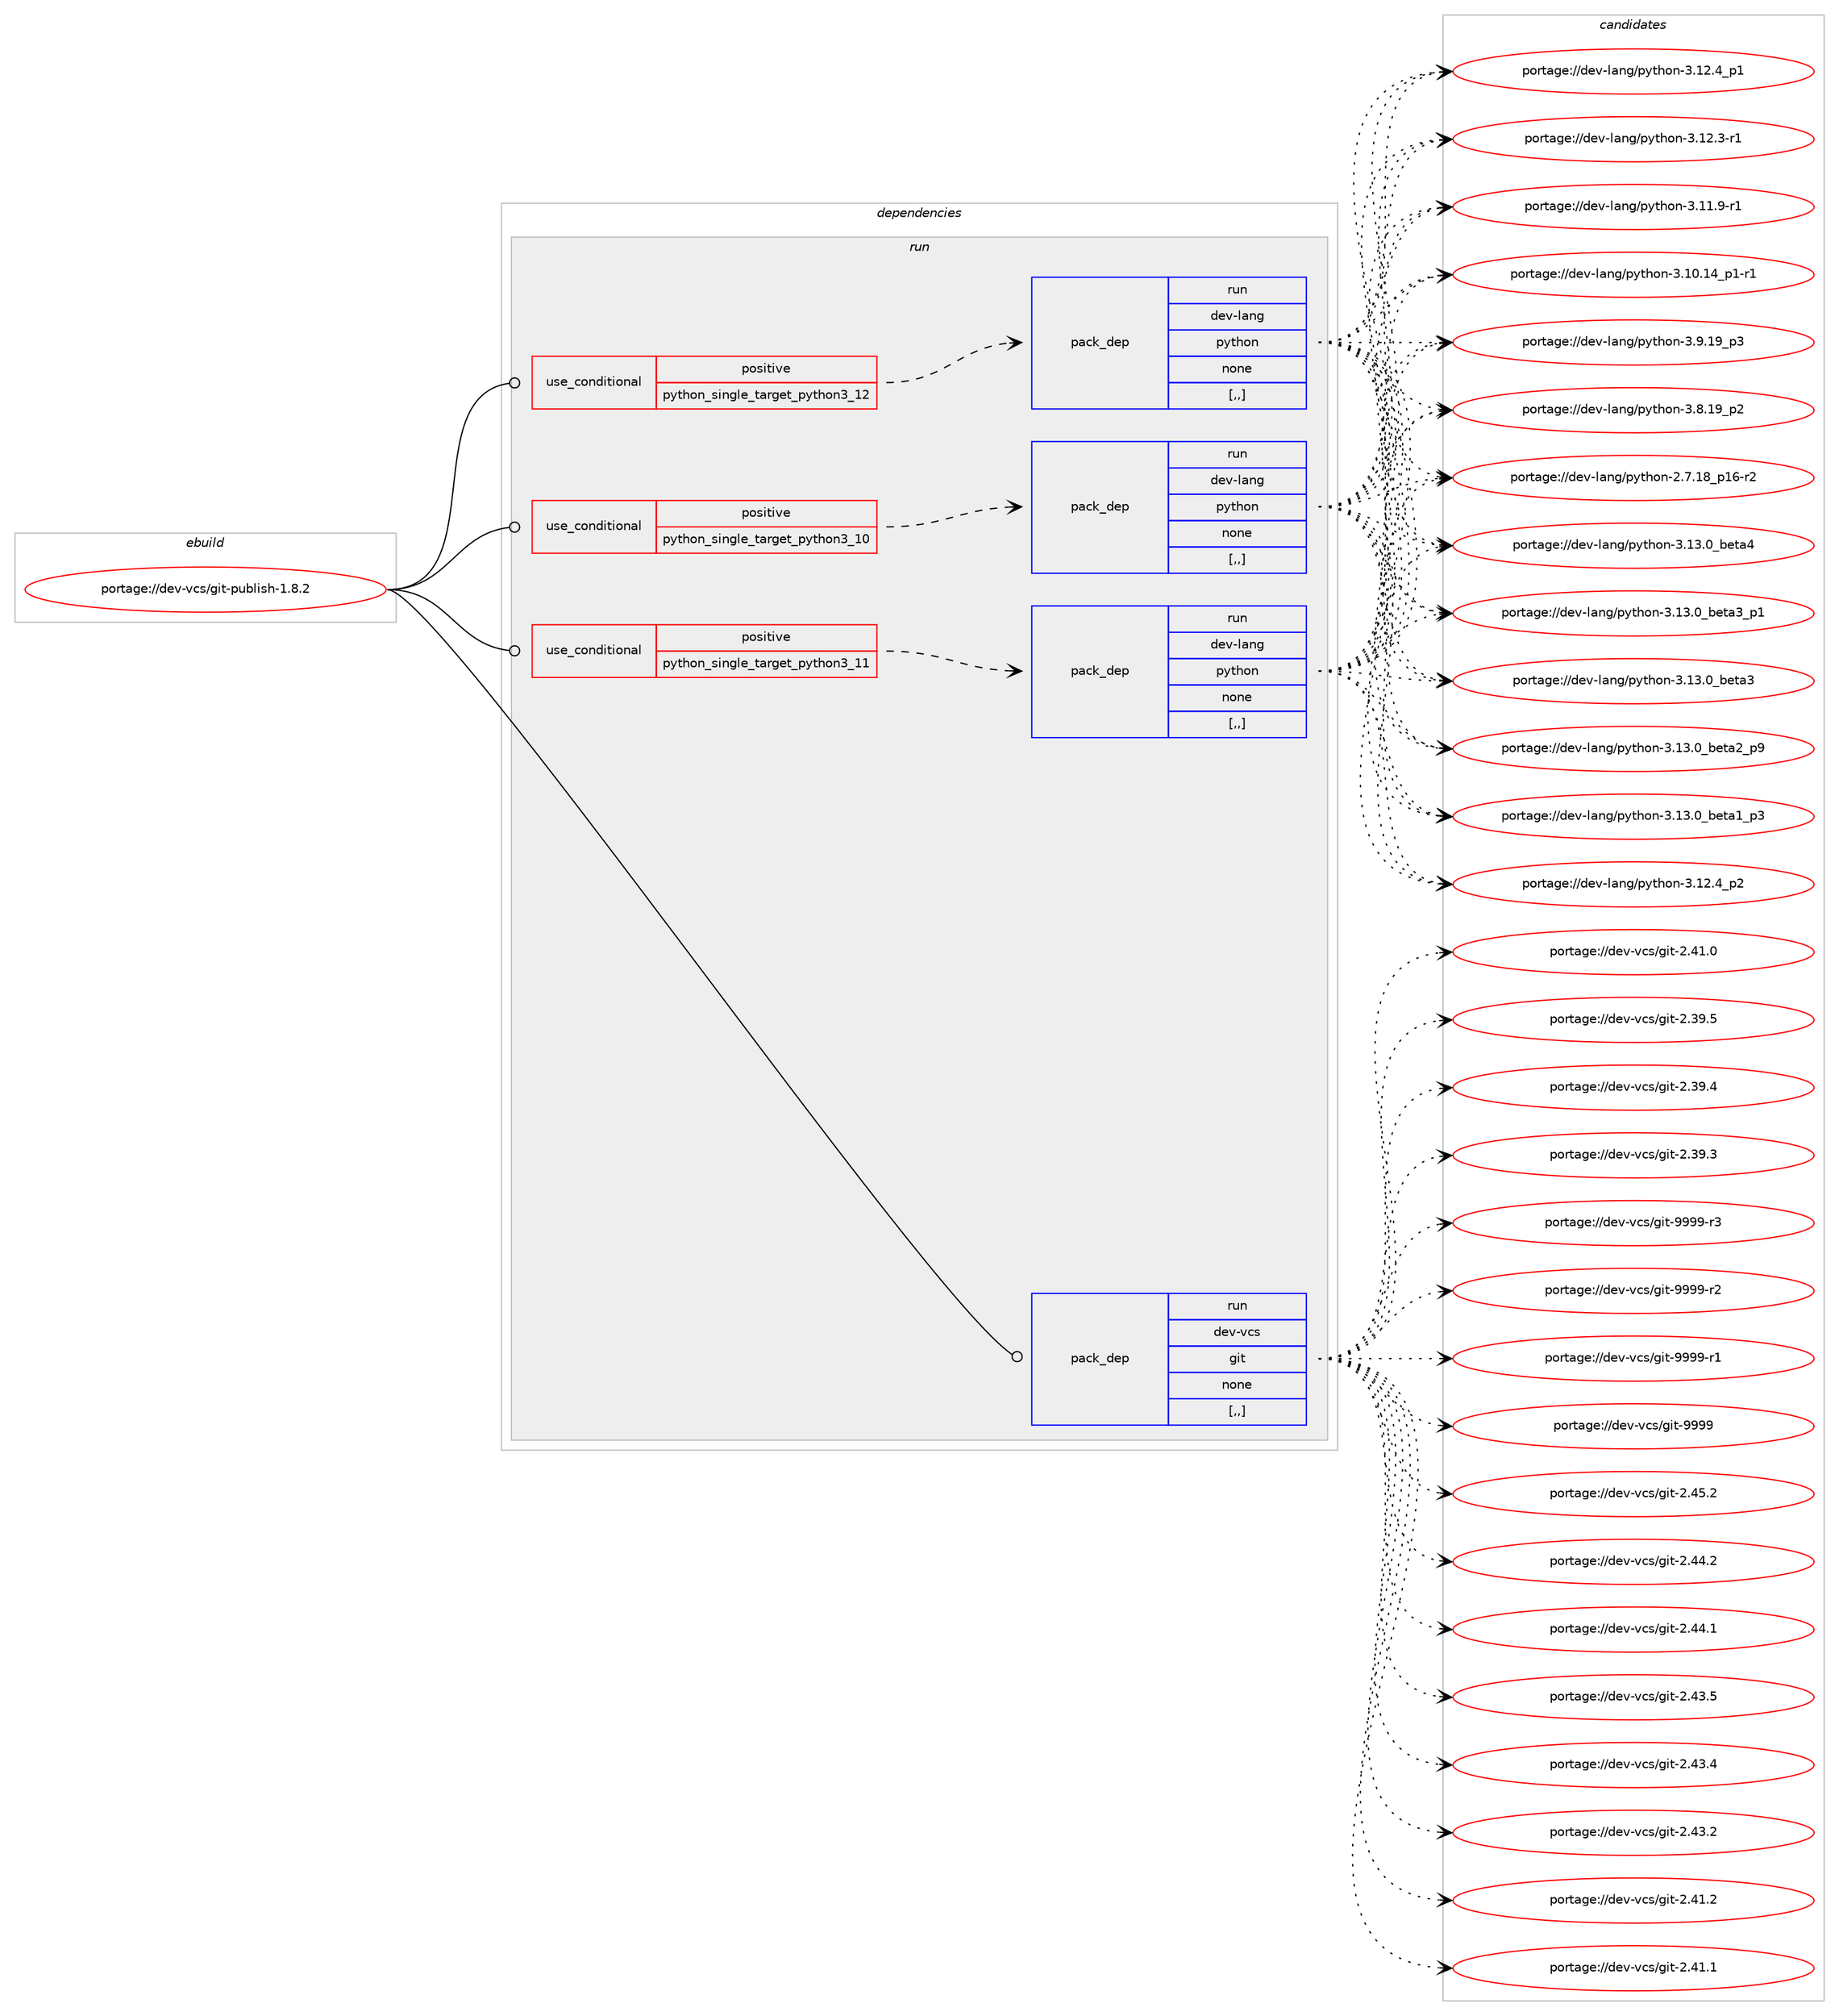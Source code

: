 digraph prolog {

# *************
# Graph options
# *************

newrank=true;
concentrate=true;
compound=true;
graph [rankdir=LR,fontname=Helvetica,fontsize=10,ranksep=1.5];#, ranksep=2.5, nodesep=0.2];
edge  [arrowhead=vee];
node  [fontname=Helvetica,fontsize=10];

# **********
# The ebuild
# **********

subgraph cluster_leftcol {
color=gray;
label=<<i>ebuild</i>>;
id [label="portage://dev-vcs/git-publish-1.8.2", color=red, width=4, href="../dev-vcs/git-publish-1.8.2.svg"];
}

# ****************
# The dependencies
# ****************

subgraph cluster_midcol {
color=gray;
label=<<i>dependencies</i>>;
subgraph cluster_compile {
fillcolor="#eeeeee";
style=filled;
label=<<i>compile</i>>;
}
subgraph cluster_compileandrun {
fillcolor="#eeeeee";
style=filled;
label=<<i>compile and run</i>>;
}
subgraph cluster_run {
fillcolor="#eeeeee";
style=filled;
label=<<i>run</i>>;
subgraph cond62496 {
dependency222244 [label=<<TABLE BORDER="0" CELLBORDER="1" CELLSPACING="0" CELLPADDING="4"><TR><TD ROWSPAN="3" CELLPADDING="10">use_conditional</TD></TR><TR><TD>positive</TD></TR><TR><TD>python_single_target_python3_10</TD></TR></TABLE>>, shape=none, color=red];
subgraph pack158286 {
dependency222245 [label=<<TABLE BORDER="0" CELLBORDER="1" CELLSPACING="0" CELLPADDING="4" WIDTH="220"><TR><TD ROWSPAN="6" CELLPADDING="30">pack_dep</TD></TR><TR><TD WIDTH="110">run</TD></TR><TR><TD>dev-lang</TD></TR><TR><TD>python</TD></TR><TR><TD>none</TD></TR><TR><TD>[,,]</TD></TR></TABLE>>, shape=none, color=blue];
}
dependency222244:e -> dependency222245:w [weight=20,style="dashed",arrowhead="vee"];
}
id:e -> dependency222244:w [weight=20,style="solid",arrowhead="odot"];
subgraph cond62497 {
dependency222246 [label=<<TABLE BORDER="0" CELLBORDER="1" CELLSPACING="0" CELLPADDING="4"><TR><TD ROWSPAN="3" CELLPADDING="10">use_conditional</TD></TR><TR><TD>positive</TD></TR><TR><TD>python_single_target_python3_11</TD></TR></TABLE>>, shape=none, color=red];
subgraph pack158287 {
dependency222247 [label=<<TABLE BORDER="0" CELLBORDER="1" CELLSPACING="0" CELLPADDING="4" WIDTH="220"><TR><TD ROWSPAN="6" CELLPADDING="30">pack_dep</TD></TR><TR><TD WIDTH="110">run</TD></TR><TR><TD>dev-lang</TD></TR><TR><TD>python</TD></TR><TR><TD>none</TD></TR><TR><TD>[,,]</TD></TR></TABLE>>, shape=none, color=blue];
}
dependency222246:e -> dependency222247:w [weight=20,style="dashed",arrowhead="vee"];
}
id:e -> dependency222246:w [weight=20,style="solid",arrowhead="odot"];
subgraph cond62498 {
dependency222248 [label=<<TABLE BORDER="0" CELLBORDER="1" CELLSPACING="0" CELLPADDING="4"><TR><TD ROWSPAN="3" CELLPADDING="10">use_conditional</TD></TR><TR><TD>positive</TD></TR><TR><TD>python_single_target_python3_12</TD></TR></TABLE>>, shape=none, color=red];
subgraph pack158288 {
dependency222249 [label=<<TABLE BORDER="0" CELLBORDER="1" CELLSPACING="0" CELLPADDING="4" WIDTH="220"><TR><TD ROWSPAN="6" CELLPADDING="30">pack_dep</TD></TR><TR><TD WIDTH="110">run</TD></TR><TR><TD>dev-lang</TD></TR><TR><TD>python</TD></TR><TR><TD>none</TD></TR><TR><TD>[,,]</TD></TR></TABLE>>, shape=none, color=blue];
}
dependency222248:e -> dependency222249:w [weight=20,style="dashed",arrowhead="vee"];
}
id:e -> dependency222248:w [weight=20,style="solid",arrowhead="odot"];
subgraph pack158289 {
dependency222250 [label=<<TABLE BORDER="0" CELLBORDER="1" CELLSPACING="0" CELLPADDING="4" WIDTH="220"><TR><TD ROWSPAN="6" CELLPADDING="30">pack_dep</TD></TR><TR><TD WIDTH="110">run</TD></TR><TR><TD>dev-vcs</TD></TR><TR><TD>git</TD></TR><TR><TD>none</TD></TR><TR><TD>[,,]</TD></TR></TABLE>>, shape=none, color=blue];
}
id:e -> dependency222250:w [weight=20,style="solid",arrowhead="odot"];
}
}

# **************
# The candidates
# **************

subgraph cluster_choices {
rank=same;
color=gray;
label=<<i>candidates</i>>;

subgraph choice158286 {
color=black;
nodesep=1;
choice1001011184510897110103471121211161041111104551464951464895981011169752 [label="portage://dev-lang/python-3.13.0_beta4", color=red, width=4,href="../dev-lang/python-3.13.0_beta4.svg"];
choice10010111845108971101034711212111610411111045514649514648959810111697519511249 [label="portage://dev-lang/python-3.13.0_beta3_p1", color=red, width=4,href="../dev-lang/python-3.13.0_beta3_p1.svg"];
choice1001011184510897110103471121211161041111104551464951464895981011169751 [label="portage://dev-lang/python-3.13.0_beta3", color=red, width=4,href="../dev-lang/python-3.13.0_beta3.svg"];
choice10010111845108971101034711212111610411111045514649514648959810111697509511257 [label="portage://dev-lang/python-3.13.0_beta2_p9", color=red, width=4,href="../dev-lang/python-3.13.0_beta2_p9.svg"];
choice10010111845108971101034711212111610411111045514649514648959810111697499511251 [label="portage://dev-lang/python-3.13.0_beta1_p3", color=red, width=4,href="../dev-lang/python-3.13.0_beta1_p3.svg"];
choice100101118451089711010347112121116104111110455146495046529511250 [label="portage://dev-lang/python-3.12.4_p2", color=red, width=4,href="../dev-lang/python-3.12.4_p2.svg"];
choice100101118451089711010347112121116104111110455146495046529511249 [label="portage://dev-lang/python-3.12.4_p1", color=red, width=4,href="../dev-lang/python-3.12.4_p1.svg"];
choice100101118451089711010347112121116104111110455146495046514511449 [label="portage://dev-lang/python-3.12.3-r1", color=red, width=4,href="../dev-lang/python-3.12.3-r1.svg"];
choice100101118451089711010347112121116104111110455146494946574511449 [label="portage://dev-lang/python-3.11.9-r1", color=red, width=4,href="../dev-lang/python-3.11.9-r1.svg"];
choice100101118451089711010347112121116104111110455146494846495295112494511449 [label="portage://dev-lang/python-3.10.14_p1-r1", color=red, width=4,href="../dev-lang/python-3.10.14_p1-r1.svg"];
choice100101118451089711010347112121116104111110455146574649579511251 [label="portage://dev-lang/python-3.9.19_p3", color=red, width=4,href="../dev-lang/python-3.9.19_p3.svg"];
choice100101118451089711010347112121116104111110455146564649579511250 [label="portage://dev-lang/python-3.8.19_p2", color=red, width=4,href="../dev-lang/python-3.8.19_p2.svg"];
choice100101118451089711010347112121116104111110455046554649569511249544511450 [label="portage://dev-lang/python-2.7.18_p16-r2", color=red, width=4,href="../dev-lang/python-2.7.18_p16-r2.svg"];
dependency222245:e -> choice1001011184510897110103471121211161041111104551464951464895981011169752:w [style=dotted,weight="100"];
dependency222245:e -> choice10010111845108971101034711212111610411111045514649514648959810111697519511249:w [style=dotted,weight="100"];
dependency222245:e -> choice1001011184510897110103471121211161041111104551464951464895981011169751:w [style=dotted,weight="100"];
dependency222245:e -> choice10010111845108971101034711212111610411111045514649514648959810111697509511257:w [style=dotted,weight="100"];
dependency222245:e -> choice10010111845108971101034711212111610411111045514649514648959810111697499511251:w [style=dotted,weight="100"];
dependency222245:e -> choice100101118451089711010347112121116104111110455146495046529511250:w [style=dotted,weight="100"];
dependency222245:e -> choice100101118451089711010347112121116104111110455146495046529511249:w [style=dotted,weight="100"];
dependency222245:e -> choice100101118451089711010347112121116104111110455146495046514511449:w [style=dotted,weight="100"];
dependency222245:e -> choice100101118451089711010347112121116104111110455146494946574511449:w [style=dotted,weight="100"];
dependency222245:e -> choice100101118451089711010347112121116104111110455146494846495295112494511449:w [style=dotted,weight="100"];
dependency222245:e -> choice100101118451089711010347112121116104111110455146574649579511251:w [style=dotted,weight="100"];
dependency222245:e -> choice100101118451089711010347112121116104111110455146564649579511250:w [style=dotted,weight="100"];
dependency222245:e -> choice100101118451089711010347112121116104111110455046554649569511249544511450:w [style=dotted,weight="100"];
}
subgraph choice158287 {
color=black;
nodesep=1;
choice1001011184510897110103471121211161041111104551464951464895981011169752 [label="portage://dev-lang/python-3.13.0_beta4", color=red, width=4,href="../dev-lang/python-3.13.0_beta4.svg"];
choice10010111845108971101034711212111610411111045514649514648959810111697519511249 [label="portage://dev-lang/python-3.13.0_beta3_p1", color=red, width=4,href="../dev-lang/python-3.13.0_beta3_p1.svg"];
choice1001011184510897110103471121211161041111104551464951464895981011169751 [label="portage://dev-lang/python-3.13.0_beta3", color=red, width=4,href="../dev-lang/python-3.13.0_beta3.svg"];
choice10010111845108971101034711212111610411111045514649514648959810111697509511257 [label="portage://dev-lang/python-3.13.0_beta2_p9", color=red, width=4,href="../dev-lang/python-3.13.0_beta2_p9.svg"];
choice10010111845108971101034711212111610411111045514649514648959810111697499511251 [label="portage://dev-lang/python-3.13.0_beta1_p3", color=red, width=4,href="../dev-lang/python-3.13.0_beta1_p3.svg"];
choice100101118451089711010347112121116104111110455146495046529511250 [label="portage://dev-lang/python-3.12.4_p2", color=red, width=4,href="../dev-lang/python-3.12.4_p2.svg"];
choice100101118451089711010347112121116104111110455146495046529511249 [label="portage://dev-lang/python-3.12.4_p1", color=red, width=4,href="../dev-lang/python-3.12.4_p1.svg"];
choice100101118451089711010347112121116104111110455146495046514511449 [label="portage://dev-lang/python-3.12.3-r1", color=red, width=4,href="../dev-lang/python-3.12.3-r1.svg"];
choice100101118451089711010347112121116104111110455146494946574511449 [label="portage://dev-lang/python-3.11.9-r1", color=red, width=4,href="../dev-lang/python-3.11.9-r1.svg"];
choice100101118451089711010347112121116104111110455146494846495295112494511449 [label="portage://dev-lang/python-3.10.14_p1-r1", color=red, width=4,href="../dev-lang/python-3.10.14_p1-r1.svg"];
choice100101118451089711010347112121116104111110455146574649579511251 [label="portage://dev-lang/python-3.9.19_p3", color=red, width=4,href="../dev-lang/python-3.9.19_p3.svg"];
choice100101118451089711010347112121116104111110455146564649579511250 [label="portage://dev-lang/python-3.8.19_p2", color=red, width=4,href="../dev-lang/python-3.8.19_p2.svg"];
choice100101118451089711010347112121116104111110455046554649569511249544511450 [label="portage://dev-lang/python-2.7.18_p16-r2", color=red, width=4,href="../dev-lang/python-2.7.18_p16-r2.svg"];
dependency222247:e -> choice1001011184510897110103471121211161041111104551464951464895981011169752:w [style=dotted,weight="100"];
dependency222247:e -> choice10010111845108971101034711212111610411111045514649514648959810111697519511249:w [style=dotted,weight="100"];
dependency222247:e -> choice1001011184510897110103471121211161041111104551464951464895981011169751:w [style=dotted,weight="100"];
dependency222247:e -> choice10010111845108971101034711212111610411111045514649514648959810111697509511257:w [style=dotted,weight="100"];
dependency222247:e -> choice10010111845108971101034711212111610411111045514649514648959810111697499511251:w [style=dotted,weight="100"];
dependency222247:e -> choice100101118451089711010347112121116104111110455146495046529511250:w [style=dotted,weight="100"];
dependency222247:e -> choice100101118451089711010347112121116104111110455146495046529511249:w [style=dotted,weight="100"];
dependency222247:e -> choice100101118451089711010347112121116104111110455146495046514511449:w [style=dotted,weight="100"];
dependency222247:e -> choice100101118451089711010347112121116104111110455146494946574511449:w [style=dotted,weight="100"];
dependency222247:e -> choice100101118451089711010347112121116104111110455146494846495295112494511449:w [style=dotted,weight="100"];
dependency222247:e -> choice100101118451089711010347112121116104111110455146574649579511251:w [style=dotted,weight="100"];
dependency222247:e -> choice100101118451089711010347112121116104111110455146564649579511250:w [style=dotted,weight="100"];
dependency222247:e -> choice100101118451089711010347112121116104111110455046554649569511249544511450:w [style=dotted,weight="100"];
}
subgraph choice158288 {
color=black;
nodesep=1;
choice1001011184510897110103471121211161041111104551464951464895981011169752 [label="portage://dev-lang/python-3.13.0_beta4", color=red, width=4,href="../dev-lang/python-3.13.0_beta4.svg"];
choice10010111845108971101034711212111610411111045514649514648959810111697519511249 [label="portage://dev-lang/python-3.13.0_beta3_p1", color=red, width=4,href="../dev-lang/python-3.13.0_beta3_p1.svg"];
choice1001011184510897110103471121211161041111104551464951464895981011169751 [label="portage://dev-lang/python-3.13.0_beta3", color=red, width=4,href="../dev-lang/python-3.13.0_beta3.svg"];
choice10010111845108971101034711212111610411111045514649514648959810111697509511257 [label="portage://dev-lang/python-3.13.0_beta2_p9", color=red, width=4,href="../dev-lang/python-3.13.0_beta2_p9.svg"];
choice10010111845108971101034711212111610411111045514649514648959810111697499511251 [label="portage://dev-lang/python-3.13.0_beta1_p3", color=red, width=4,href="../dev-lang/python-3.13.0_beta1_p3.svg"];
choice100101118451089711010347112121116104111110455146495046529511250 [label="portage://dev-lang/python-3.12.4_p2", color=red, width=4,href="../dev-lang/python-3.12.4_p2.svg"];
choice100101118451089711010347112121116104111110455146495046529511249 [label="portage://dev-lang/python-3.12.4_p1", color=red, width=4,href="../dev-lang/python-3.12.4_p1.svg"];
choice100101118451089711010347112121116104111110455146495046514511449 [label="portage://dev-lang/python-3.12.3-r1", color=red, width=4,href="../dev-lang/python-3.12.3-r1.svg"];
choice100101118451089711010347112121116104111110455146494946574511449 [label="portage://dev-lang/python-3.11.9-r1", color=red, width=4,href="../dev-lang/python-3.11.9-r1.svg"];
choice100101118451089711010347112121116104111110455146494846495295112494511449 [label="portage://dev-lang/python-3.10.14_p1-r1", color=red, width=4,href="../dev-lang/python-3.10.14_p1-r1.svg"];
choice100101118451089711010347112121116104111110455146574649579511251 [label="portage://dev-lang/python-3.9.19_p3", color=red, width=4,href="../dev-lang/python-3.9.19_p3.svg"];
choice100101118451089711010347112121116104111110455146564649579511250 [label="portage://dev-lang/python-3.8.19_p2", color=red, width=4,href="../dev-lang/python-3.8.19_p2.svg"];
choice100101118451089711010347112121116104111110455046554649569511249544511450 [label="portage://dev-lang/python-2.7.18_p16-r2", color=red, width=4,href="../dev-lang/python-2.7.18_p16-r2.svg"];
dependency222249:e -> choice1001011184510897110103471121211161041111104551464951464895981011169752:w [style=dotted,weight="100"];
dependency222249:e -> choice10010111845108971101034711212111610411111045514649514648959810111697519511249:w [style=dotted,weight="100"];
dependency222249:e -> choice1001011184510897110103471121211161041111104551464951464895981011169751:w [style=dotted,weight="100"];
dependency222249:e -> choice10010111845108971101034711212111610411111045514649514648959810111697509511257:w [style=dotted,weight="100"];
dependency222249:e -> choice10010111845108971101034711212111610411111045514649514648959810111697499511251:w [style=dotted,weight="100"];
dependency222249:e -> choice100101118451089711010347112121116104111110455146495046529511250:w [style=dotted,weight="100"];
dependency222249:e -> choice100101118451089711010347112121116104111110455146495046529511249:w [style=dotted,weight="100"];
dependency222249:e -> choice100101118451089711010347112121116104111110455146495046514511449:w [style=dotted,weight="100"];
dependency222249:e -> choice100101118451089711010347112121116104111110455146494946574511449:w [style=dotted,weight="100"];
dependency222249:e -> choice100101118451089711010347112121116104111110455146494846495295112494511449:w [style=dotted,weight="100"];
dependency222249:e -> choice100101118451089711010347112121116104111110455146574649579511251:w [style=dotted,weight="100"];
dependency222249:e -> choice100101118451089711010347112121116104111110455146564649579511250:w [style=dotted,weight="100"];
dependency222249:e -> choice100101118451089711010347112121116104111110455046554649569511249544511450:w [style=dotted,weight="100"];
}
subgraph choice158289 {
color=black;
nodesep=1;
choice10010111845118991154710310511645575757574511451 [label="portage://dev-vcs/git-9999-r3", color=red, width=4,href="../dev-vcs/git-9999-r3.svg"];
choice10010111845118991154710310511645575757574511450 [label="portage://dev-vcs/git-9999-r2", color=red, width=4,href="../dev-vcs/git-9999-r2.svg"];
choice10010111845118991154710310511645575757574511449 [label="portage://dev-vcs/git-9999-r1", color=red, width=4,href="../dev-vcs/git-9999-r1.svg"];
choice1001011184511899115471031051164557575757 [label="portage://dev-vcs/git-9999", color=red, width=4,href="../dev-vcs/git-9999.svg"];
choice10010111845118991154710310511645504652534650 [label="portage://dev-vcs/git-2.45.2", color=red, width=4,href="../dev-vcs/git-2.45.2.svg"];
choice10010111845118991154710310511645504652524650 [label="portage://dev-vcs/git-2.44.2", color=red, width=4,href="../dev-vcs/git-2.44.2.svg"];
choice10010111845118991154710310511645504652524649 [label="portage://dev-vcs/git-2.44.1", color=red, width=4,href="../dev-vcs/git-2.44.1.svg"];
choice10010111845118991154710310511645504652514653 [label="portage://dev-vcs/git-2.43.5", color=red, width=4,href="../dev-vcs/git-2.43.5.svg"];
choice10010111845118991154710310511645504652514652 [label="portage://dev-vcs/git-2.43.4", color=red, width=4,href="../dev-vcs/git-2.43.4.svg"];
choice10010111845118991154710310511645504652514650 [label="portage://dev-vcs/git-2.43.2", color=red, width=4,href="../dev-vcs/git-2.43.2.svg"];
choice10010111845118991154710310511645504652494650 [label="portage://dev-vcs/git-2.41.2", color=red, width=4,href="../dev-vcs/git-2.41.2.svg"];
choice10010111845118991154710310511645504652494649 [label="portage://dev-vcs/git-2.41.1", color=red, width=4,href="../dev-vcs/git-2.41.1.svg"];
choice10010111845118991154710310511645504652494648 [label="portage://dev-vcs/git-2.41.0", color=red, width=4,href="../dev-vcs/git-2.41.0.svg"];
choice10010111845118991154710310511645504651574653 [label="portage://dev-vcs/git-2.39.5", color=red, width=4,href="../dev-vcs/git-2.39.5.svg"];
choice10010111845118991154710310511645504651574652 [label="portage://dev-vcs/git-2.39.4", color=red, width=4,href="../dev-vcs/git-2.39.4.svg"];
choice10010111845118991154710310511645504651574651 [label="portage://dev-vcs/git-2.39.3", color=red, width=4,href="../dev-vcs/git-2.39.3.svg"];
dependency222250:e -> choice10010111845118991154710310511645575757574511451:w [style=dotted,weight="100"];
dependency222250:e -> choice10010111845118991154710310511645575757574511450:w [style=dotted,weight="100"];
dependency222250:e -> choice10010111845118991154710310511645575757574511449:w [style=dotted,weight="100"];
dependency222250:e -> choice1001011184511899115471031051164557575757:w [style=dotted,weight="100"];
dependency222250:e -> choice10010111845118991154710310511645504652534650:w [style=dotted,weight="100"];
dependency222250:e -> choice10010111845118991154710310511645504652524650:w [style=dotted,weight="100"];
dependency222250:e -> choice10010111845118991154710310511645504652524649:w [style=dotted,weight="100"];
dependency222250:e -> choice10010111845118991154710310511645504652514653:w [style=dotted,weight="100"];
dependency222250:e -> choice10010111845118991154710310511645504652514652:w [style=dotted,weight="100"];
dependency222250:e -> choice10010111845118991154710310511645504652514650:w [style=dotted,weight="100"];
dependency222250:e -> choice10010111845118991154710310511645504652494650:w [style=dotted,weight="100"];
dependency222250:e -> choice10010111845118991154710310511645504652494649:w [style=dotted,weight="100"];
dependency222250:e -> choice10010111845118991154710310511645504652494648:w [style=dotted,weight="100"];
dependency222250:e -> choice10010111845118991154710310511645504651574653:w [style=dotted,weight="100"];
dependency222250:e -> choice10010111845118991154710310511645504651574652:w [style=dotted,weight="100"];
dependency222250:e -> choice10010111845118991154710310511645504651574651:w [style=dotted,weight="100"];
}
}

}
